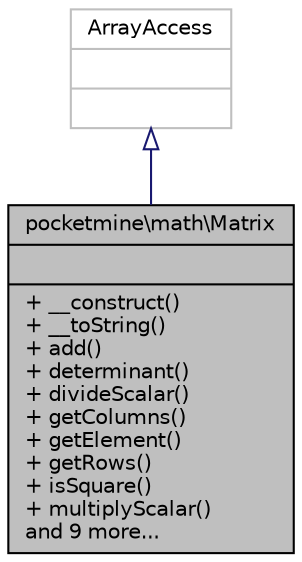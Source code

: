 digraph "pocketmine\math\Matrix"
{
 // INTERACTIVE_SVG=YES
 // LATEX_PDF_SIZE
  edge [fontname="Helvetica",fontsize="10",labelfontname="Helvetica",labelfontsize="10"];
  node [fontname="Helvetica",fontsize="10",shape=record];
  Node1 [label="{pocketmine\\math\\Matrix\n||+ __construct()\l+ __toString()\l+ add()\l+ determinant()\l+ divideScalar()\l+ getColumns()\l+ getElement()\l+ getRows()\l+ isSquare()\l+ multiplyScalar()\land 9 more...\l}",height=0.2,width=0.4,color="black", fillcolor="grey75", style="filled", fontcolor="black",tooltip=" "];
  Node2 -> Node1 [dir="back",color="midnightblue",fontsize="10",style="solid",arrowtail="onormal",fontname="Helvetica"];
  Node2 [label="{ArrayAccess\n||}",height=0.2,width=0.4,color="grey75", fillcolor="white", style="filled",tooltip=" "];
}
